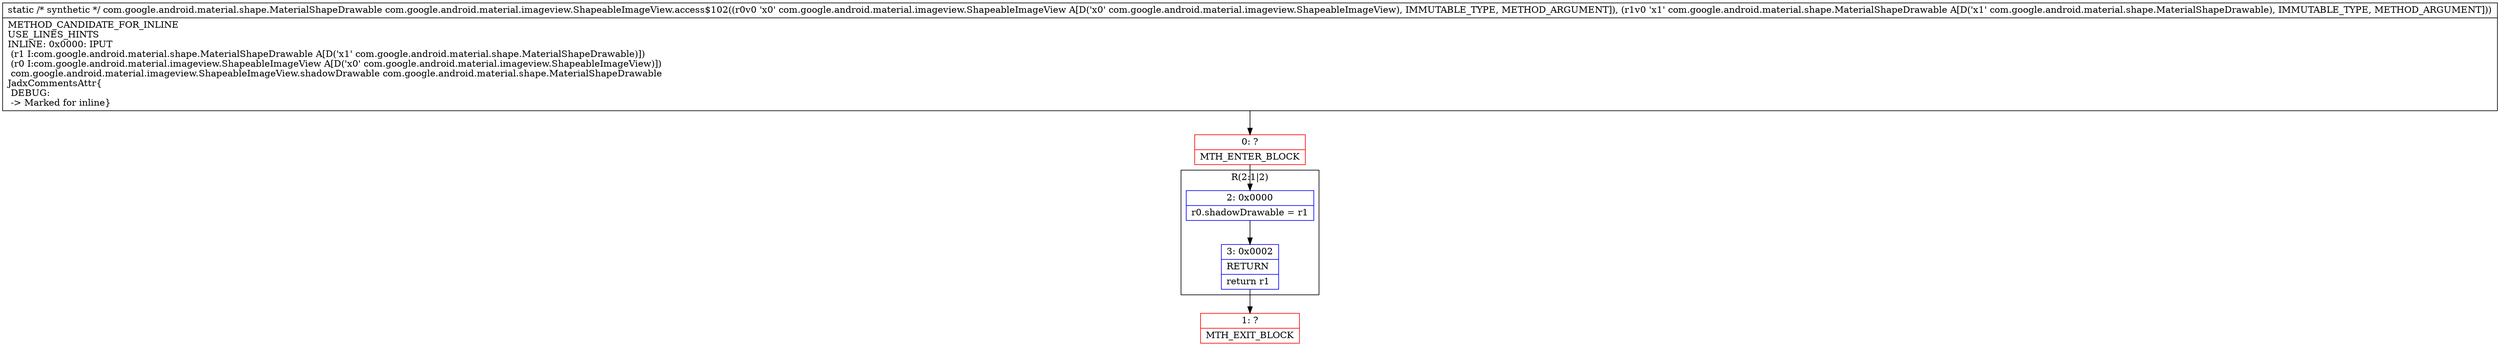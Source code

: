 digraph "CFG forcom.google.android.material.imageview.ShapeableImageView.access$102(Lcom\/google\/android\/material\/imageview\/ShapeableImageView;Lcom\/google\/android\/material\/shape\/MaterialShapeDrawable;)Lcom\/google\/android\/material\/shape\/MaterialShapeDrawable;" {
subgraph cluster_Region_1265877901 {
label = "R(2:1|2)";
node [shape=record,color=blue];
Node_2 [shape=record,label="{2\:\ 0x0000|r0.shadowDrawable = r1\l}"];
Node_3 [shape=record,label="{3\:\ 0x0002|RETURN\l|return r1\l}"];
}
Node_0 [shape=record,color=red,label="{0\:\ ?|MTH_ENTER_BLOCK\l}"];
Node_1 [shape=record,color=red,label="{1\:\ ?|MTH_EXIT_BLOCK\l}"];
MethodNode[shape=record,label="{static \/* synthetic *\/ com.google.android.material.shape.MaterialShapeDrawable com.google.android.material.imageview.ShapeableImageView.access$102((r0v0 'x0' com.google.android.material.imageview.ShapeableImageView A[D('x0' com.google.android.material.imageview.ShapeableImageView), IMMUTABLE_TYPE, METHOD_ARGUMENT]), (r1v0 'x1' com.google.android.material.shape.MaterialShapeDrawable A[D('x1' com.google.android.material.shape.MaterialShapeDrawable), IMMUTABLE_TYPE, METHOD_ARGUMENT]))  | METHOD_CANDIDATE_FOR_INLINE\lUSE_LINES_HINTS\lINLINE: 0x0000: IPUT  \l  (r1 I:com.google.android.material.shape.MaterialShapeDrawable A[D('x1' com.google.android.material.shape.MaterialShapeDrawable)])\l  (r0 I:com.google.android.material.imageview.ShapeableImageView A[D('x0' com.google.android.material.imageview.ShapeableImageView)])\l com.google.android.material.imageview.ShapeableImageView.shadowDrawable com.google.android.material.shape.MaterialShapeDrawable\lJadxCommentsAttr\{\l DEBUG: \l \-\> Marked for inline\}\l}"];
MethodNode -> Node_0;Node_2 -> Node_3;
Node_3 -> Node_1;
Node_0 -> Node_2;
}

